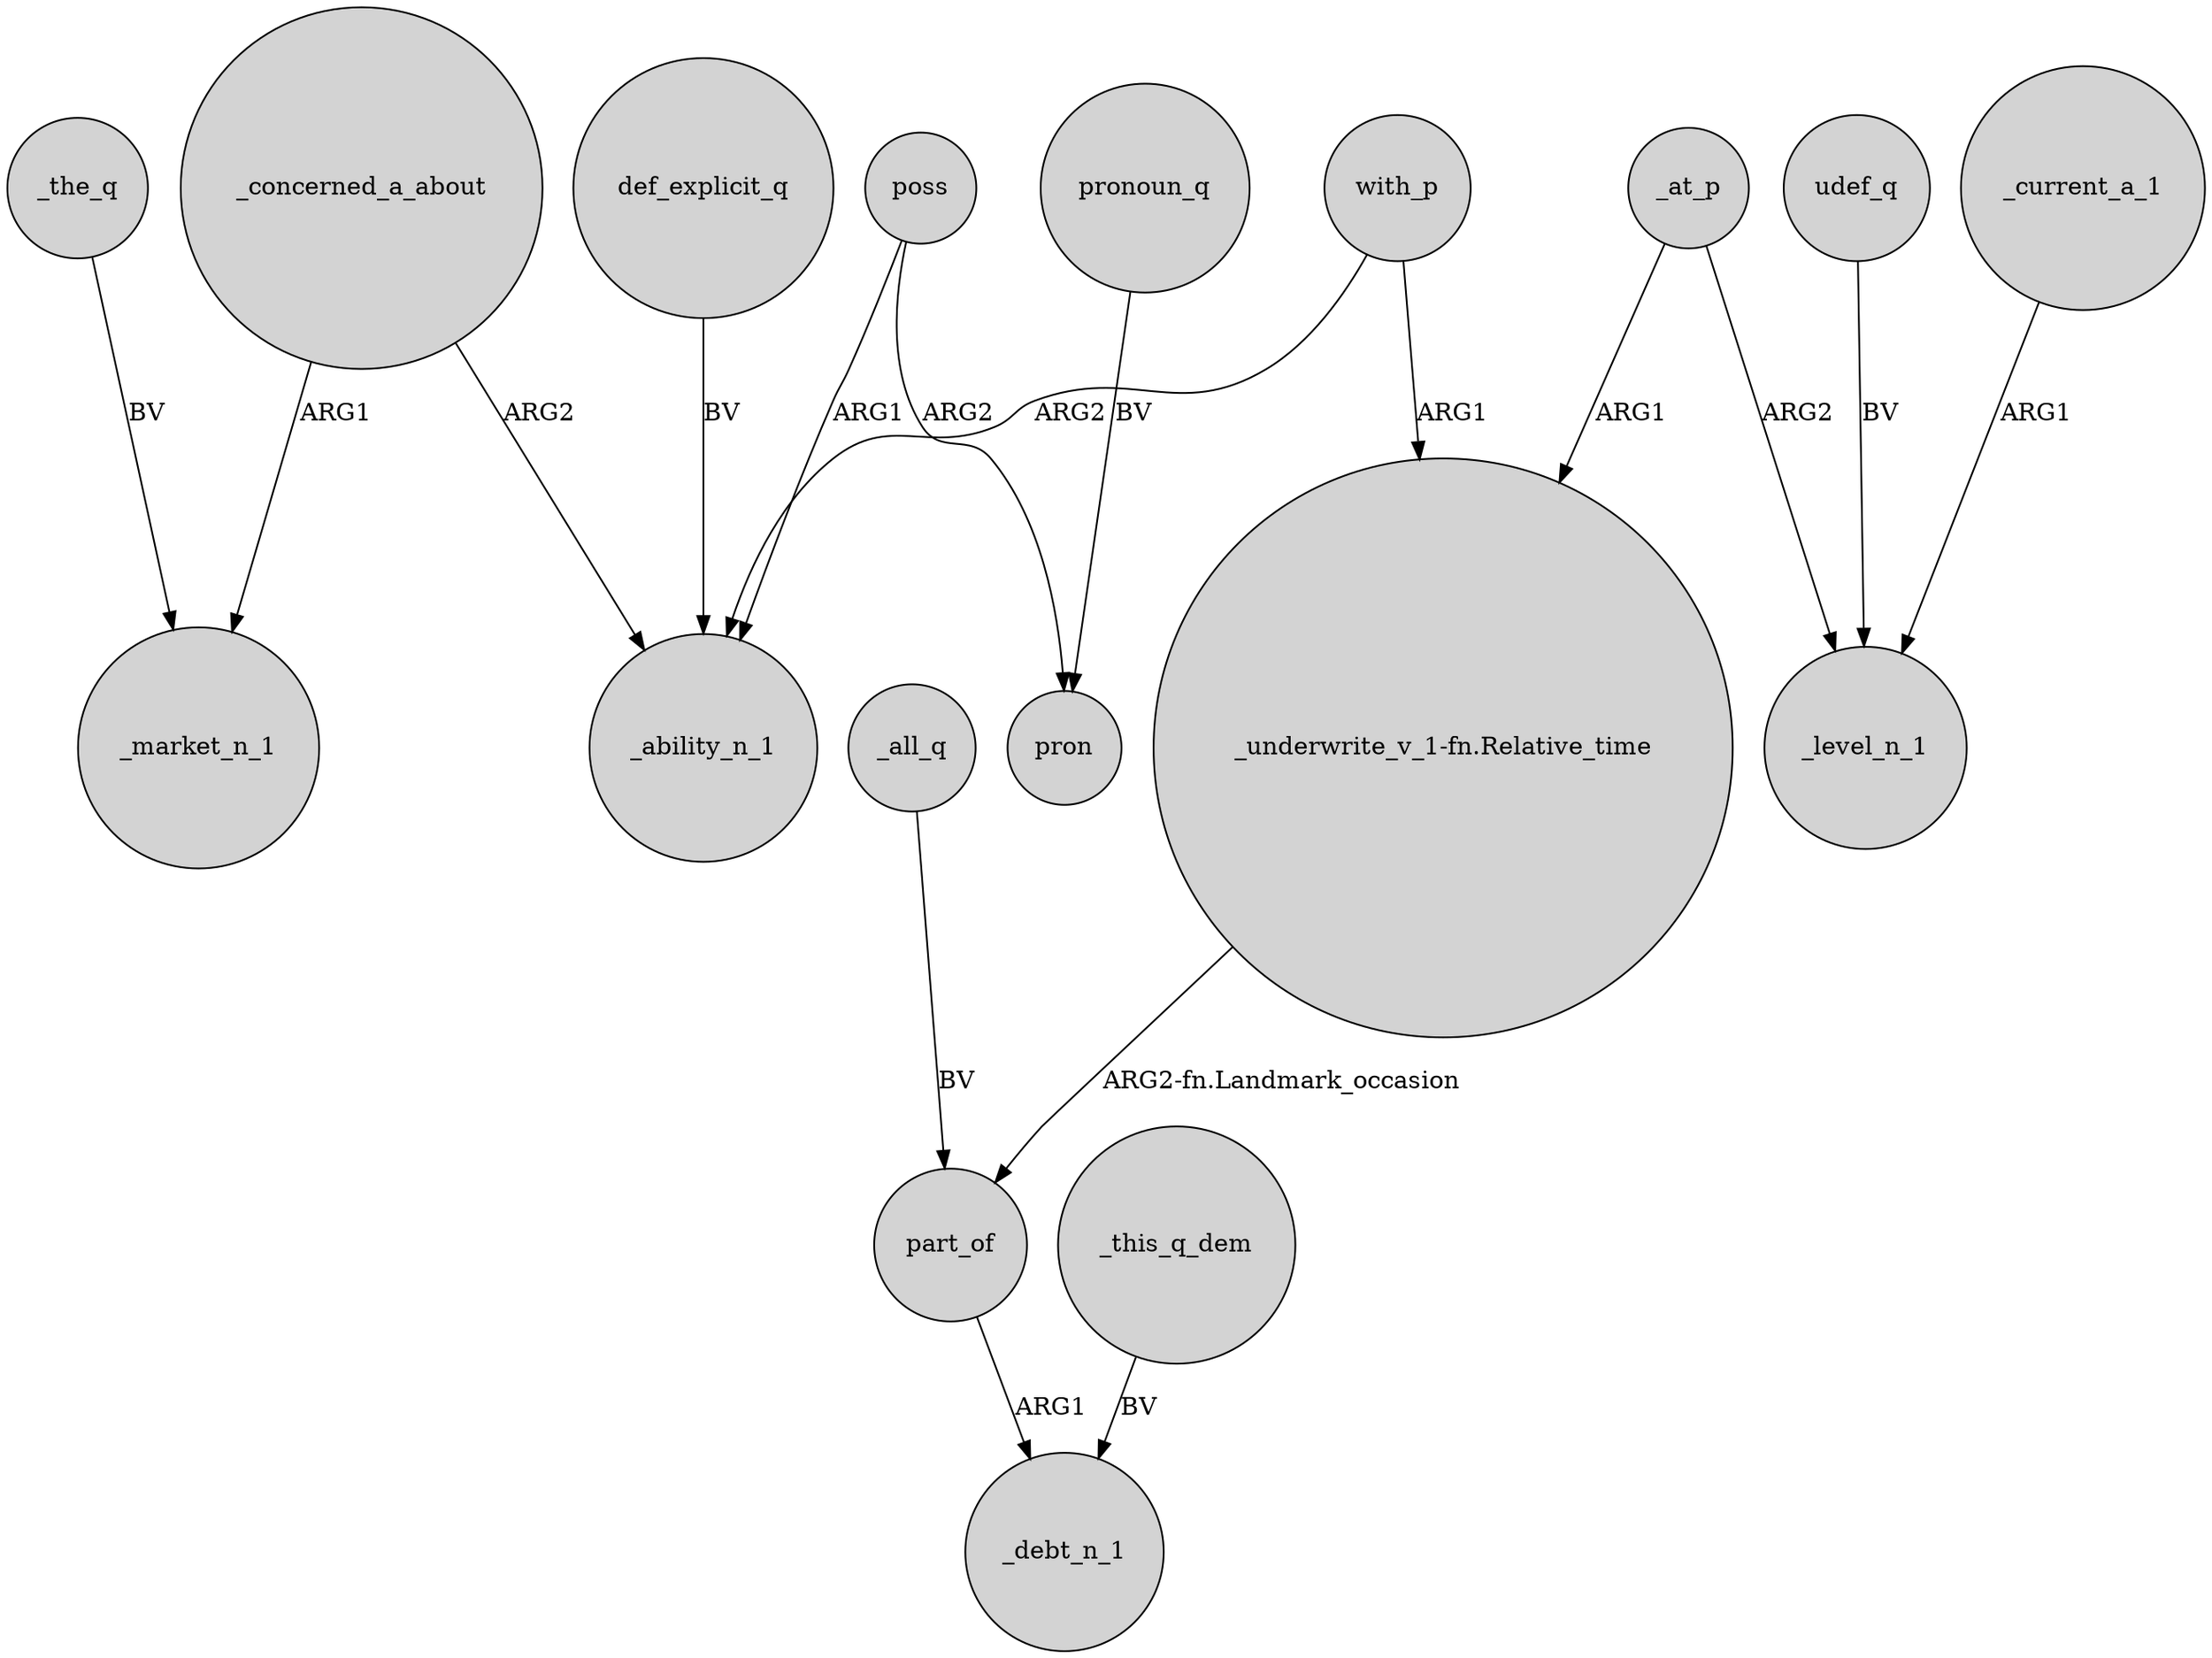 digraph {
	node [shape=circle style=filled]
	_at_p -> "_underwrite_v_1-fn.Relative_time" [label=ARG1]
	with_p -> _ability_n_1 [label=ARG2]
	udef_q -> _level_n_1 [label=BV]
	_concerned_a_about -> _market_n_1 [label=ARG1]
	_this_q_dem -> _debt_n_1 [label=BV]
	_all_q -> part_of [label=BV]
	part_of -> _debt_n_1 [label=ARG1]
	"_underwrite_v_1-fn.Relative_time" -> part_of [label="ARG2-fn.Landmark_occasion"]
	_the_q -> _market_n_1 [label=BV]
	_concerned_a_about -> _ability_n_1 [label=ARG2]
	_at_p -> _level_n_1 [label=ARG2]
	poss -> _ability_n_1 [label=ARG1]
	_current_a_1 -> _level_n_1 [label=ARG1]
	pronoun_q -> pron [label=BV]
	with_p -> "_underwrite_v_1-fn.Relative_time" [label=ARG1]
	poss -> pron [label=ARG2]
	def_explicit_q -> _ability_n_1 [label=BV]
}
